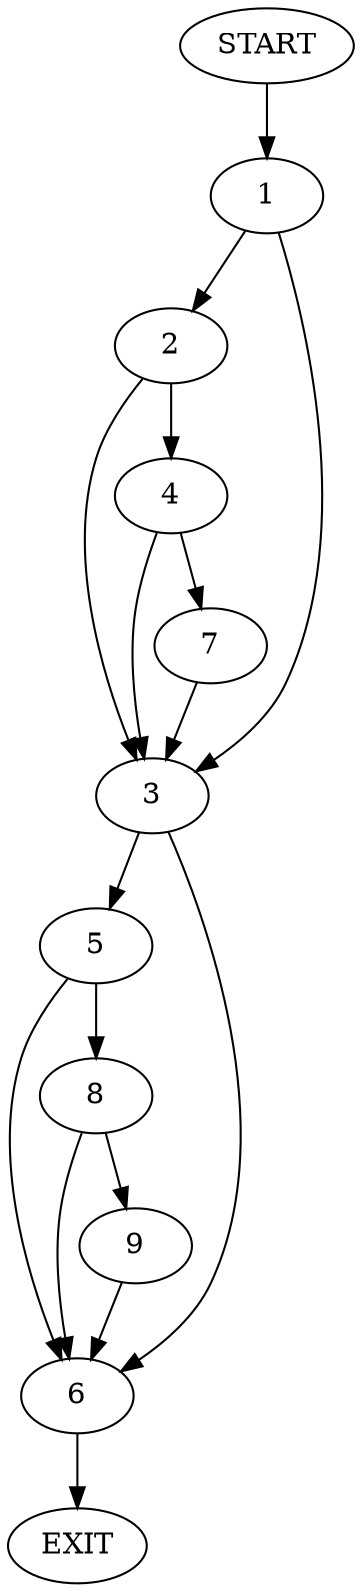 digraph {
0 [label="START"]
10 [label="EXIT"]
0 -> 1
1 -> 2
1 -> 3
2 -> 3
2 -> 4
3 -> 5
3 -> 6
4 -> 7
4 -> 3
7 -> 3
5 -> 8
5 -> 6
6 -> 10
8 -> 9
8 -> 6
9 -> 6
}
